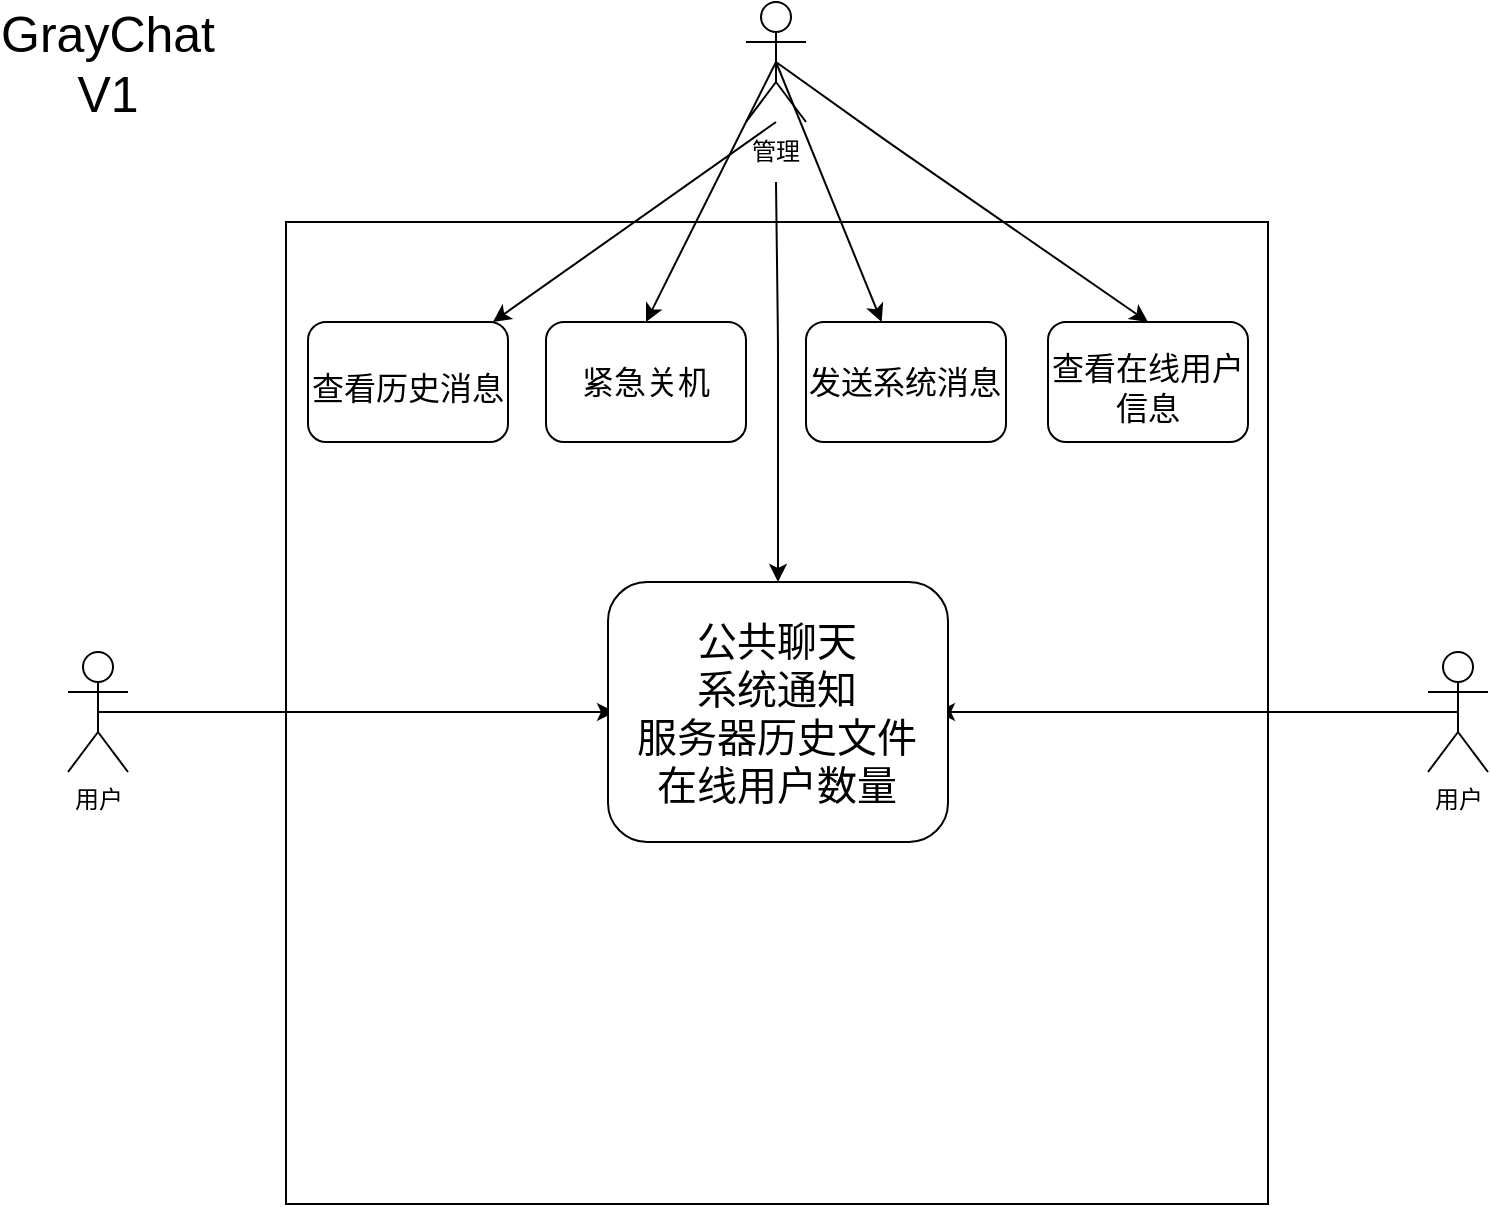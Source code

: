<mxfile>
    <diagram id="A-b2dQPyGDG0qiI9gAYM" name="第 1 页">
        <mxGraphModel dx="705" dy="532" grid="1" gridSize="10" guides="1" tooltips="1" connect="1" arrows="1" fold="1" page="1" pageScale="1" pageWidth="827" pageHeight="1169" math="0" shadow="0">
            <root>
                <mxCell id="0"/>
                <mxCell id="1" parent="0"/>
                <mxCell id="2" value="" style="whiteSpace=wrap;html=1;aspect=fixed;movable=1;resizable=1;rotatable=1;deletable=1;editable=1;connectable=1;" parent="1" vertex="1">
                    <mxGeometry x="169" y="130" width="491" height="491" as="geometry"/>
                </mxCell>
                <mxCell id="43" style="edgeStyle=none;html=1;exitX=0.5;exitY=0.5;exitDx=0;exitDy=0;exitPerimeter=0;fontFamily=Helvetica;fontSize=25;fontColor=default;" parent="1" source="8" target="41" edge="1">
                    <mxGeometry relative="1" as="geometry"/>
                </mxCell>
                <mxCell id="8" value="用户" style="shape=umlActor;verticalLabelPosition=bottom;verticalAlign=top;html=1;outlineConnect=0;" parent="1" vertex="1">
                    <mxGeometry x="60" y="345" width="30" height="60" as="geometry"/>
                </mxCell>
                <mxCell id="51" style="edgeStyle=none;html=1;exitX=0.5;exitY=0.5;exitDx=0;exitDy=0;exitPerimeter=0;entryX=0.5;entryY=0;entryDx=0;entryDy=0;fontFamily=Helvetica;fontSize=20;fontColor=default;" parent="1" source="27" target="48" edge="1">
                    <mxGeometry relative="1" as="geometry"/>
                </mxCell>
                <mxCell id="52" style="edgeStyle=none;html=1;exitX=0.5;exitY=0.5;exitDx=0;exitDy=0;exitPerimeter=0;entryX=0.5;entryY=0;entryDx=0;entryDy=0;fontFamily=Helvetica;fontSize=20;fontColor=default;" parent="1" source="27" target="46" edge="1">
                    <mxGeometry relative="1" as="geometry">
                        <Array as="points">
                            <mxPoint x="470" y="90"/>
                        </Array>
                    </mxGeometry>
                </mxCell>
                <mxCell id="53" style="edgeStyle=none;html=1;exitX=0.5;exitY=0.5;exitDx=0;exitDy=0;exitPerimeter=0;fontFamily=Helvetica;fontSize=20;fontColor=default;" parent="1" source="27" target="47" edge="1">
                    <mxGeometry relative="1" as="geometry"/>
                </mxCell>
                <mxCell id="27" value="" style="shape=umlActor;verticalLabelPosition=bottom;verticalAlign=top;html=1;outlineConnect=0;labelBackgroundColor=#ffffff;strokeColor=default;fontFamily=Helvetica;fontSize=12;fontColor=none;fillColor=default;" parent="1" vertex="1">
                    <mxGeometry x="399" y="20" width="30" height="60" as="geometry"/>
                </mxCell>
                <mxCell id="44" style="edgeStyle=none;html=1;exitX=0.5;exitY=1;exitDx=0;exitDy=0;entryX=0.5;entryY=0;entryDx=0;entryDy=0;fontFamily=Helvetica;fontSize=25;fontColor=default;" parent="1" source="38" target="40" edge="1">
                    <mxGeometry relative="1" as="geometry">
                        <Array as="points">
                            <mxPoint x="415" y="190"/>
                        </Array>
                    </mxGeometry>
                </mxCell>
                <mxCell id="50" style="edgeStyle=none;html=1;exitX=0.5;exitY=0;exitDx=0;exitDy=0;fontFamily=Helvetica;fontSize=20;fontColor=default;" parent="1" source="38" target="49" edge="1">
                    <mxGeometry relative="1" as="geometry"/>
                </mxCell>
                <mxCell id="38" value="管理" style="text;html=1;strokeColor=none;fillColor=none;align=center;verticalAlign=middle;whiteSpace=wrap;rounded=0;labelBackgroundColor=none;fontFamily=Helvetica;fontSize=12;fontColor=default;" parent="1" vertex="1">
                    <mxGeometry x="384" y="80" width="60" height="30" as="geometry"/>
                </mxCell>
                <mxCell id="42" style="edgeStyle=none;html=1;exitX=0.5;exitY=0.5;exitDx=0;exitDy=0;exitPerimeter=0;entryX=1;entryY=0.5;entryDx=0;entryDy=0;fontFamily=Helvetica;fontSize=25;fontColor=default;" parent="1" source="39" target="41" edge="1">
                    <mxGeometry relative="1" as="geometry"/>
                </mxCell>
                <mxCell id="39" value="用户" style="shape=umlActor;verticalLabelPosition=bottom;verticalAlign=top;html=1;outlineConnect=0;" parent="1" vertex="1">
                    <mxGeometry x="740" y="345" width="30" height="60" as="geometry"/>
                </mxCell>
                <mxCell id="40" value="" style="rounded=1;whiteSpace=wrap;html=1;labelBackgroundColor=#ffffff;strokeColor=default;fontFamily=Helvetica;fontSize=12;fontColor=default;fillColor=default;" parent="1" vertex="1">
                    <mxGeometry x="330" y="310" width="170" height="130" as="geometry"/>
                </mxCell>
                <mxCell id="41" value="公共聊天&lt;br&gt;系统通知&lt;br&gt;服务器历史文件&lt;br&gt;在线用户数量" style="text;html=1;strokeColor=none;fillColor=none;align=center;verticalAlign=middle;whiteSpace=wrap;rounded=0;labelBackgroundColor=none;fontFamily=Helvetica;fontSize=20;fontColor=default;" parent="1" vertex="1">
                    <mxGeometry x="333.5" y="332.5" width="161" height="85" as="geometry"/>
                </mxCell>
                <mxCell id="45" value="GrayChat V1" style="text;html=1;strokeColor=none;fillColor=none;align=center;verticalAlign=middle;whiteSpace=wrap;rounded=0;labelBackgroundColor=none;fontFamily=Helvetica;fontSize=25;fontColor=default;" parent="1" vertex="1">
                    <mxGeometry x="50" y="35" width="60" height="30" as="geometry"/>
                </mxCell>
                <mxCell id="46" value="" style="rounded=1;whiteSpace=wrap;html=1;labelBackgroundColor=#ffffff;strokeColor=default;fontFamily=Helvetica;fontSize=20;fontColor=default;fillColor=default;" parent="1" vertex="1">
                    <mxGeometry x="550" y="180" width="100" height="60" as="geometry"/>
                </mxCell>
                <mxCell id="47" value="" style="rounded=1;whiteSpace=wrap;html=1;labelBackgroundColor=#ffffff;strokeColor=default;fontFamily=Helvetica;fontSize=20;fontColor=default;fillColor=default;" parent="1" vertex="1">
                    <mxGeometry x="429" y="180" width="100" height="60" as="geometry"/>
                </mxCell>
                <mxCell id="48" value="" style="rounded=1;whiteSpace=wrap;html=1;labelBackgroundColor=#ffffff;strokeColor=default;fontFamily=Helvetica;fontSize=20;fontColor=default;fillColor=default;" parent="1" vertex="1">
                    <mxGeometry x="299" y="180" width="100" height="60" as="geometry"/>
                </mxCell>
                <mxCell id="49" value="" style="rounded=1;whiteSpace=wrap;html=1;labelBackgroundColor=#ffffff;strokeColor=default;fontFamily=Helvetica;fontSize=20;fontColor=default;fillColor=default;" parent="1" vertex="1">
                    <mxGeometry x="180" y="180" width="100" height="60" as="geometry"/>
                </mxCell>
                <mxCell id="54" value="查看历史消息" style="text;html=1;strokeColor=none;fillColor=none;align=center;verticalAlign=middle;whiteSpace=wrap;rounded=0;labelBackgroundColor=none;fontFamily=Helvetica;fontSize=16;fontColor=default;" parent="1" vertex="1">
                    <mxGeometry x="180" y="195" width="100" height="35" as="geometry"/>
                </mxCell>
                <mxCell id="55" value="紧急关机" style="text;html=1;strokeColor=none;fillColor=none;align=center;verticalAlign=middle;whiteSpace=wrap;rounded=0;labelBackgroundColor=none;fontFamily=Helvetica;fontSize=16;fontColor=default;" parent="1" vertex="1">
                    <mxGeometry x="306" y="195" width="86" height="30" as="geometry"/>
                </mxCell>
                <mxCell id="56" value="发送系统消息" style="text;html=1;strokeColor=none;fillColor=none;align=center;verticalAlign=middle;whiteSpace=wrap;rounded=0;labelBackgroundColor=none;fontFamily=Helvetica;fontSize=16;fontColor=default;" parent="1" vertex="1">
                    <mxGeometry x="428" y="195" width="101" height="30" as="geometry"/>
                </mxCell>
                <mxCell id="57" value="查看在线用户信息" style="text;html=1;strokeColor=none;fillColor=none;align=center;verticalAlign=middle;whiteSpace=wrap;rounded=0;labelBackgroundColor=none;fontFamily=Helvetica;fontSize=16;fontColor=default;" parent="1" vertex="1">
                    <mxGeometry x="550" y="197.5" width="100" height="30" as="geometry"/>
                </mxCell>
            </root>
        </mxGraphModel>
    </diagram>
</mxfile>